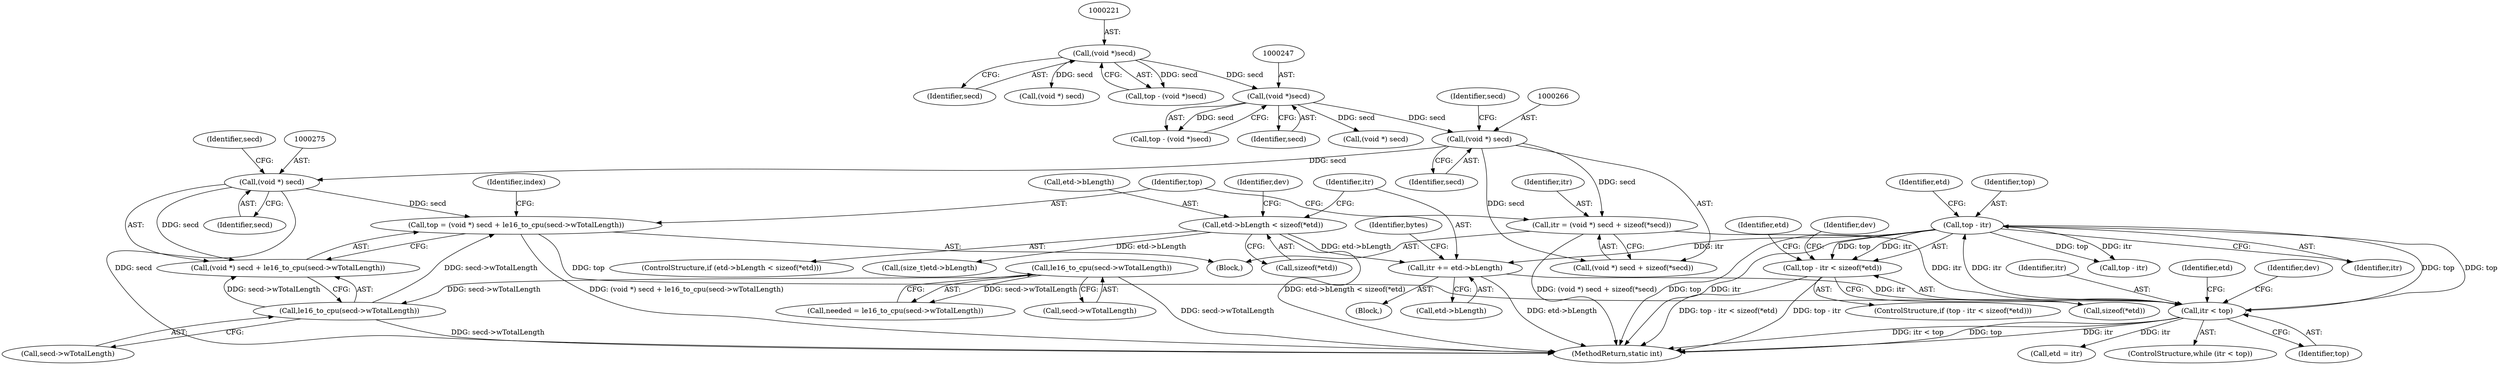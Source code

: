 digraph "0_linux_704620afc70cf47abb9d6a1a57f3825d2bca49cf_1@API" {
"1000296" [label="(Call,top - itr < sizeof(*etd))"];
"1000297" [label="(Call,top - itr)"];
"1000288" [label="(Call,itr < top)"];
"1000335" [label="(Call,itr += etd->bLength)"];
"1000315" [label="(Call,etd->bLength < sizeof(*etd))"];
"1000262" [label="(Call,itr = (void *) secd + sizeof(*secd))"];
"1000265" [label="(Call,(void *) secd)"];
"1000246" [label="(Call,(void *)secd)"];
"1000220" [label="(Call,(void *)secd)"];
"1000271" [label="(Call,top = (void *) secd + le16_to_cpu(secd->wTotalLength))"];
"1000274" [label="(Call,(void *) secd)"];
"1000277" [label="(Call,le16_to_cpu(secd->wTotalLength))"];
"1000238" [label="(Call,le16_to_cpu(secd->wTotalLength))"];
"1000278" [label="(Call,secd->wTotalLength)"];
"1000292" [label="(Call,etd = itr)"];
"1000279" [label="(Identifier,secd)"];
"1000326" [label="(Call,(size_t)etd->bLength)"];
"1000307" [label="(Call,top - itr)"];
"1000287" [label="(ControlStructure,while (itr < top))"];
"1000316" [label="(Call,etd->bLength)"];
"1000315" [label="(Call,etd->bLength < sizeof(*etd))"];
"1000319" [label="(Call,sizeof(*etd))"];
"1000220" [label="(Call,(void *)secd)"];
"1000267" [label="(Identifier,secd)"];
"1000246" [label="(Call,(void *)secd)"];
"1000314" [label="(ControlStructure,if (etd->bLength < sizeof(*etd)))"];
"1000335" [label="(Call,itr += etd->bLength)"];
"1000273" [label="(Call,(void *) secd + le16_to_cpu(secd->wTotalLength))"];
"1000297" [label="(Call,top - itr)"];
"1000291" [label="(Block,)"];
"1000270" [label="(Identifier,secd)"];
"1000256" [label="(Call,(void *) secd)"];
"1000222" [label="(Identifier,secd)"];
"1000381" [label="(MethodReturn,static int)"];
"1000248" [label="(Identifier,secd)"];
"1000295" [label="(ControlStructure,if (top - itr < sizeof(*etd)))"];
"1000277" [label="(Call,le16_to_cpu(secd->wTotalLength))"];
"1000305" [label="(Identifier,dev)"];
"1000337" [label="(Call,etd->bLength)"];
"1000271" [label="(Call,top = (void *) secd + le16_to_cpu(secd->wTotalLength))"];
"1000290" [label="(Identifier,top)"];
"1000289" [label="(Identifier,itr)"];
"1000298" [label="(Identifier,top)"];
"1000296" [label="(Call,top - itr < sizeof(*etd))"];
"1000264" [label="(Call,(void *) secd + sizeof(*secd))"];
"1000299" [label="(Identifier,itr)"];
"1000230" [label="(Call,(void *) secd)"];
"1000300" [label="(Call,sizeof(*etd))"];
"1000341" [label="(Identifier,bytes)"];
"1000265" [label="(Call,(void *) secd)"];
"1000293" [label="(Identifier,etd)"];
"1000282" [label="(Identifier,index)"];
"1000244" [label="(Call,top - (void *)secd)"];
"1000238" [label="(Call,le16_to_cpu(secd->wTotalLength))"];
"1000272" [label="(Identifier,top)"];
"1000263" [label="(Identifier,itr)"];
"1000288" [label="(Call,itr < top)"];
"1000274" [label="(Call,(void *) secd)"];
"1000276" [label="(Identifier,secd)"];
"1000218" [label="(Call,top - (void *)secd)"];
"1000317" [label="(Identifier,etd)"];
"1000105" [label="(Block,)"];
"1000336" [label="(Identifier,itr)"];
"1000262" [label="(Call,itr = (void *) secd + sizeof(*secd))"];
"1000236" [label="(Call,needed = le16_to_cpu(secd->wTotalLength))"];
"1000302" [label="(Identifier,etd)"];
"1000239" [label="(Call,secd->wTotalLength)"];
"1000324" [label="(Identifier,dev)"];
"1000364" [label="(Identifier,dev)"];
"1000296" -> "1000295"  [label="AST: "];
"1000296" -> "1000300"  [label="CFG: "];
"1000297" -> "1000296"  [label="AST: "];
"1000300" -> "1000296"  [label="AST: "];
"1000305" -> "1000296"  [label="CFG: "];
"1000317" -> "1000296"  [label="CFG: "];
"1000296" -> "1000381"  [label="DDG: top - itr < sizeof(*etd)"];
"1000296" -> "1000381"  [label="DDG: top - itr"];
"1000297" -> "1000296"  [label="DDG: top"];
"1000297" -> "1000296"  [label="DDG: itr"];
"1000297" -> "1000299"  [label="CFG: "];
"1000298" -> "1000297"  [label="AST: "];
"1000299" -> "1000297"  [label="AST: "];
"1000302" -> "1000297"  [label="CFG: "];
"1000297" -> "1000381"  [label="DDG: top"];
"1000297" -> "1000381"  [label="DDG: itr"];
"1000297" -> "1000288"  [label="DDG: top"];
"1000288" -> "1000297"  [label="DDG: top"];
"1000288" -> "1000297"  [label="DDG: itr"];
"1000297" -> "1000307"  [label="DDG: top"];
"1000297" -> "1000307"  [label="DDG: itr"];
"1000297" -> "1000335"  [label="DDG: itr"];
"1000288" -> "1000287"  [label="AST: "];
"1000288" -> "1000290"  [label="CFG: "];
"1000289" -> "1000288"  [label="AST: "];
"1000290" -> "1000288"  [label="AST: "];
"1000293" -> "1000288"  [label="CFG: "];
"1000364" -> "1000288"  [label="CFG: "];
"1000288" -> "1000381"  [label="DDG: top"];
"1000288" -> "1000381"  [label="DDG: itr"];
"1000288" -> "1000381"  [label="DDG: itr < top"];
"1000335" -> "1000288"  [label="DDG: itr"];
"1000262" -> "1000288"  [label="DDG: itr"];
"1000271" -> "1000288"  [label="DDG: top"];
"1000288" -> "1000292"  [label="DDG: itr"];
"1000335" -> "1000291"  [label="AST: "];
"1000335" -> "1000337"  [label="CFG: "];
"1000336" -> "1000335"  [label="AST: "];
"1000337" -> "1000335"  [label="AST: "];
"1000341" -> "1000335"  [label="CFG: "];
"1000335" -> "1000381"  [label="DDG: etd->bLength"];
"1000315" -> "1000335"  [label="DDG: etd->bLength"];
"1000315" -> "1000314"  [label="AST: "];
"1000315" -> "1000319"  [label="CFG: "];
"1000316" -> "1000315"  [label="AST: "];
"1000319" -> "1000315"  [label="AST: "];
"1000324" -> "1000315"  [label="CFG: "];
"1000336" -> "1000315"  [label="CFG: "];
"1000315" -> "1000381"  [label="DDG: etd->bLength < sizeof(*etd)"];
"1000315" -> "1000326"  [label="DDG: etd->bLength"];
"1000262" -> "1000105"  [label="AST: "];
"1000262" -> "1000264"  [label="CFG: "];
"1000263" -> "1000262"  [label="AST: "];
"1000264" -> "1000262"  [label="AST: "];
"1000272" -> "1000262"  [label="CFG: "];
"1000262" -> "1000381"  [label="DDG: (void *) secd + sizeof(*secd)"];
"1000265" -> "1000262"  [label="DDG: secd"];
"1000265" -> "1000264"  [label="AST: "];
"1000265" -> "1000267"  [label="CFG: "];
"1000266" -> "1000265"  [label="AST: "];
"1000267" -> "1000265"  [label="AST: "];
"1000270" -> "1000265"  [label="CFG: "];
"1000265" -> "1000264"  [label="DDG: secd"];
"1000246" -> "1000265"  [label="DDG: secd"];
"1000265" -> "1000274"  [label="DDG: secd"];
"1000246" -> "1000244"  [label="AST: "];
"1000246" -> "1000248"  [label="CFG: "];
"1000247" -> "1000246"  [label="AST: "];
"1000248" -> "1000246"  [label="AST: "];
"1000244" -> "1000246"  [label="CFG: "];
"1000246" -> "1000244"  [label="DDG: secd"];
"1000220" -> "1000246"  [label="DDG: secd"];
"1000246" -> "1000256"  [label="DDG: secd"];
"1000220" -> "1000218"  [label="AST: "];
"1000220" -> "1000222"  [label="CFG: "];
"1000221" -> "1000220"  [label="AST: "];
"1000222" -> "1000220"  [label="AST: "];
"1000218" -> "1000220"  [label="CFG: "];
"1000220" -> "1000218"  [label="DDG: secd"];
"1000220" -> "1000230"  [label="DDG: secd"];
"1000271" -> "1000105"  [label="AST: "];
"1000271" -> "1000273"  [label="CFG: "];
"1000272" -> "1000271"  [label="AST: "];
"1000273" -> "1000271"  [label="AST: "];
"1000282" -> "1000271"  [label="CFG: "];
"1000271" -> "1000381"  [label="DDG: (void *) secd + le16_to_cpu(secd->wTotalLength)"];
"1000274" -> "1000271"  [label="DDG: secd"];
"1000277" -> "1000271"  [label="DDG: secd->wTotalLength"];
"1000274" -> "1000273"  [label="AST: "];
"1000274" -> "1000276"  [label="CFG: "];
"1000275" -> "1000274"  [label="AST: "];
"1000276" -> "1000274"  [label="AST: "];
"1000279" -> "1000274"  [label="CFG: "];
"1000274" -> "1000381"  [label="DDG: secd"];
"1000274" -> "1000273"  [label="DDG: secd"];
"1000277" -> "1000273"  [label="AST: "];
"1000277" -> "1000278"  [label="CFG: "];
"1000278" -> "1000277"  [label="AST: "];
"1000273" -> "1000277"  [label="CFG: "];
"1000277" -> "1000381"  [label="DDG: secd->wTotalLength"];
"1000277" -> "1000273"  [label="DDG: secd->wTotalLength"];
"1000238" -> "1000277"  [label="DDG: secd->wTotalLength"];
"1000238" -> "1000236"  [label="AST: "];
"1000238" -> "1000239"  [label="CFG: "];
"1000239" -> "1000238"  [label="AST: "];
"1000236" -> "1000238"  [label="CFG: "];
"1000238" -> "1000381"  [label="DDG: secd->wTotalLength"];
"1000238" -> "1000236"  [label="DDG: secd->wTotalLength"];
}
